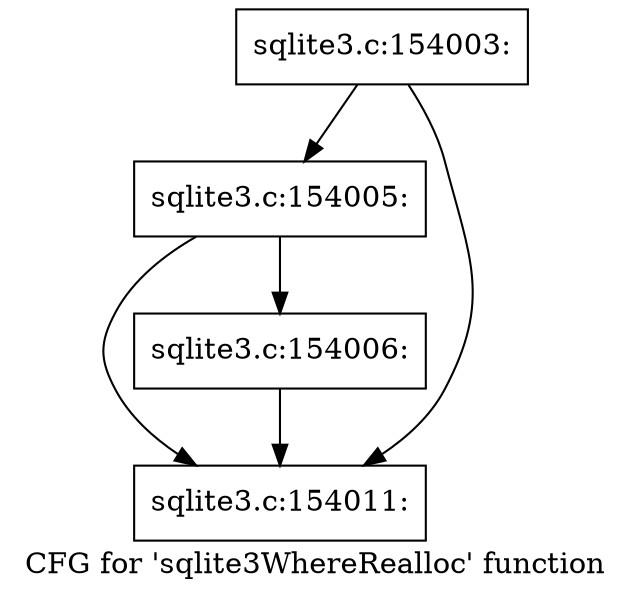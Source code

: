 digraph "CFG for 'sqlite3WhereRealloc' function" {
	label="CFG for 'sqlite3WhereRealloc' function";

	Node0x55c0f99a2b50 [shape=record,label="{sqlite3.c:154003:}"];
	Node0x55c0f99a2b50 -> Node0x55c0f9a03db0;
	Node0x55c0f99a2b50 -> Node0x55c0f9a03d60;
	Node0x55c0f9a03db0 [shape=record,label="{sqlite3.c:154005:}"];
	Node0x55c0f9a03db0 -> Node0x55c0f9a03d10;
	Node0x55c0f9a03db0 -> Node0x55c0f9a03d60;
	Node0x55c0f9a03d10 [shape=record,label="{sqlite3.c:154006:}"];
	Node0x55c0f9a03d10 -> Node0x55c0f9a03d60;
	Node0x55c0f9a03d60 [shape=record,label="{sqlite3.c:154011:}"];
}
